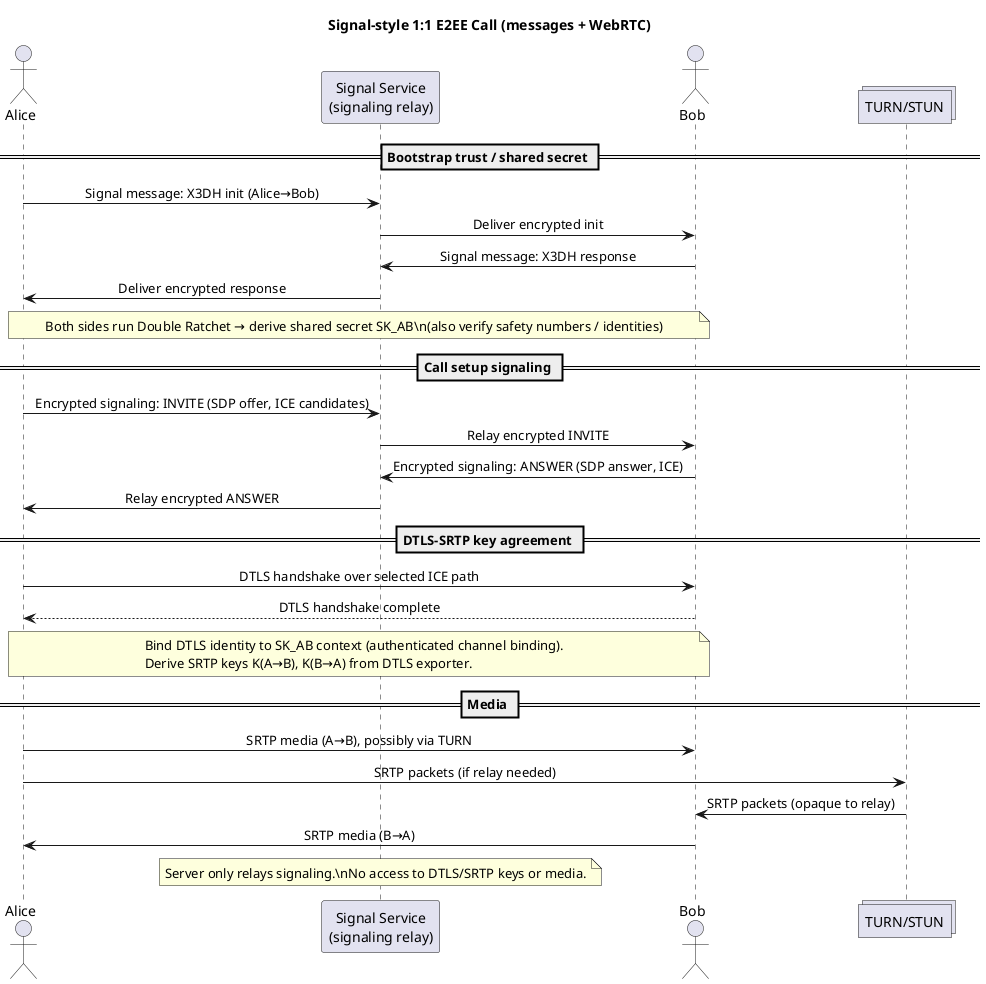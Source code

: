 @startuml
title Signal-style 1:1 E2EE Call (messages + WebRTC)

skinparam sequenceMessageAlign center
skinparam ParticipantPadding 20
skinparam BoxPadding 10

actor Alice
participant "Signal Service\n(signaling relay)" as Server
actor Bob
collections "TURN/STUN" as Turn

== Bootstrap trust / shared secret ==
Alice -> Server : Signal message: X3DH init (Alice→Bob)
Server -> Bob : Deliver encrypted init
Bob -> Server : Signal message: X3DH response
Server -> Alice : Deliver encrypted response
note over Alice,Bob
Both sides run Double Ratchet → derive shared secret SK_AB\n(also verify safety numbers / identities)
end note

== Call setup signaling ==
Alice -> Server : Encrypted signaling: INVITE (SDP offer, ICE candidates)
Server -> Bob : Relay encrypted INVITE
Bob -> Server : Encrypted signaling: ANSWER (SDP answer, ICE)
Server -> Alice : Relay encrypted ANSWER

== DTLS-SRTP key agreement ==
Alice -> Bob : DTLS handshake over selected ICE path
Bob --> Alice : DTLS handshake complete
note over Alice,Bob
Bind DTLS identity to SK_AB context (authenticated channel binding).
Derive SRTP keys K(A→B), K(B→A) from DTLS exporter.
end note

== Media ==
Alice -> Bob : SRTP media (A→B), possibly via TURN
Alice -> Turn : SRTP packets (if relay needed)
Turn -> Bob : SRTP packets (opaque to relay)
Bob -> Alice : SRTP media (B→A)
note over Server
Server only relays signaling.\nNo access to DTLS/SRTP keys or media.
end note

@enduml
